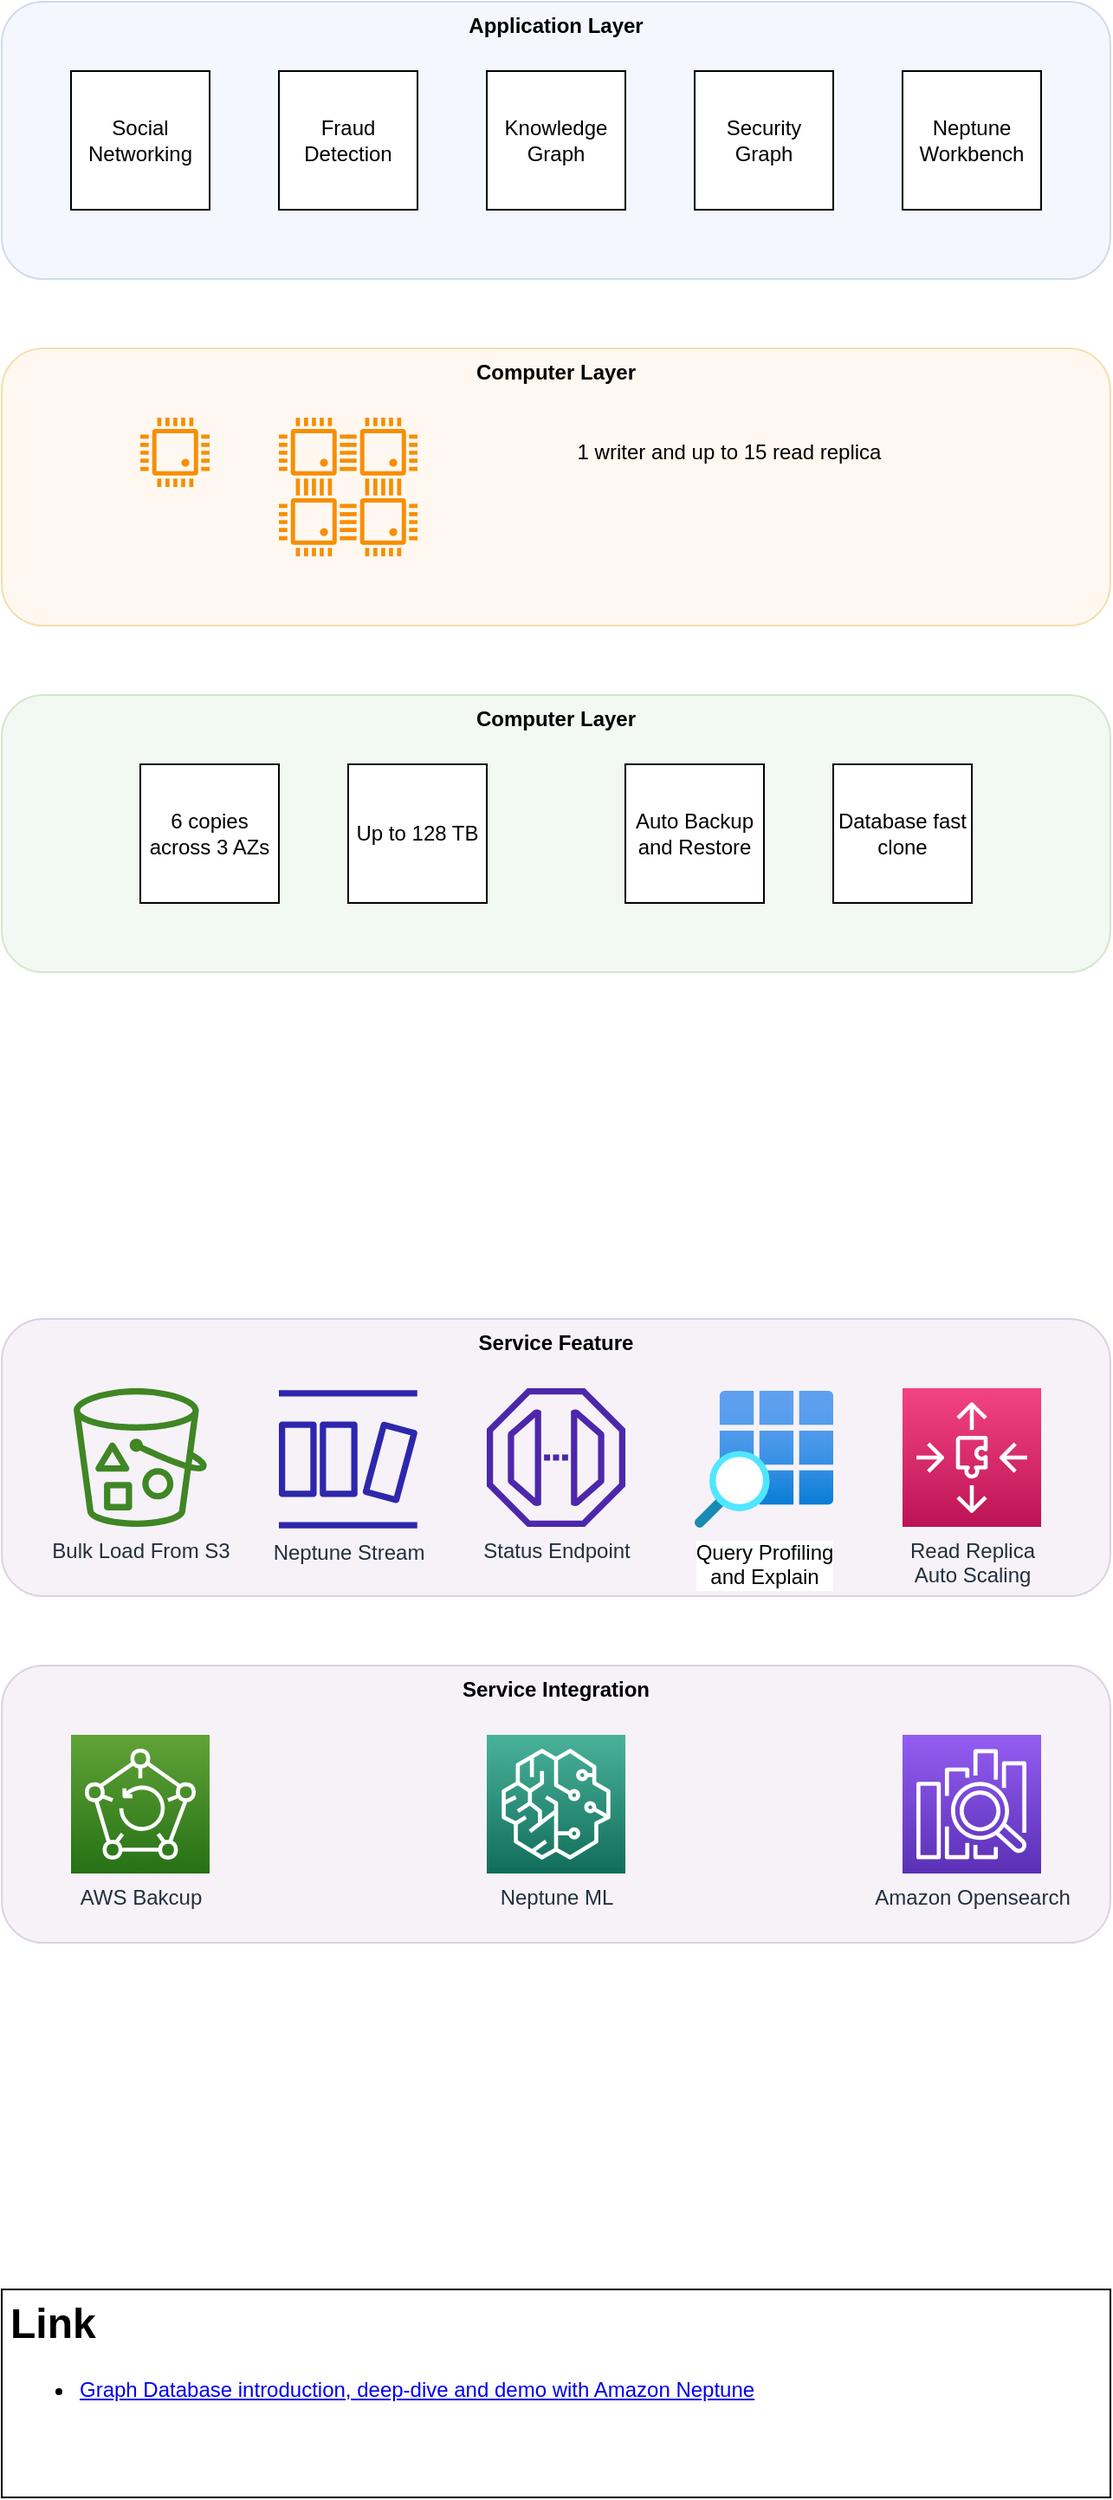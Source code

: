 <mxfile version="17.4.2" type="device"><diagram id="Q2AkpJx8YKlc3DfSn2a_" name="Page-1"><mxGraphModel dx="956" dy="727" grid="1" gridSize="10" guides="1" tooltips="1" connect="1" arrows="1" fold="1" page="1" pageScale="1" pageWidth="850" pageHeight="1100" math="0" shadow="0"><root><mxCell id="0"/><mxCell id="1" parent="0"/><mxCell id="FFnbNOj7bIRl6xwSznuu-34" value="Service Integration" style="rounded=1;whiteSpace=wrap;html=1;strokeColor=#9673a6;fillColor=#e1d5e7;verticalAlign=top;opacity=30;fontStyle=1;" parent="1" vertex="1"><mxGeometry x="80" y="1120" width="640" height="160" as="geometry"/></mxCell><mxCell id="FFnbNOj7bIRl6xwSznuu-33" value="Service Feature" style="rounded=1;whiteSpace=wrap;html=1;verticalAlign=top;opacity=30;fontStyle=1;fillColor=#e1d5e7;strokeColor=#9673a6;" parent="1" vertex="1"><mxGeometry x="80" y="920" width="640" height="160" as="geometry"/></mxCell><mxCell id="FFnbNOj7bIRl6xwSznuu-32" value="&lt;b&gt;Computer Layer&lt;/b&gt;" style="rounded=1;whiteSpace=wrap;html=1;strokeColor=#82b366;fillColor=#d5e8d4;verticalAlign=top;opacity=30;" parent="1" vertex="1"><mxGeometry x="80" y="560" width="640" height="160" as="geometry"/></mxCell><mxCell id="FFnbNOj7bIRl6xwSznuu-31" value="&lt;b&gt;Computer Layer&lt;/b&gt;" style="rounded=1;whiteSpace=wrap;html=1;strokeColor=#d79b00;fillColor=#ffe6cc;verticalAlign=top;opacity=30;" parent="1" vertex="1"><mxGeometry x="80" y="360" width="640" height="160" as="geometry"/></mxCell><mxCell id="FFnbNOj7bIRl6xwSznuu-29" value="&lt;b&gt;Application Layer&lt;/b&gt;" style="rounded=1;whiteSpace=wrap;html=1;strokeColor=#6c8ebf;fillColor=#dae8fc;verticalAlign=top;opacity=30;" parent="1" vertex="1"><mxGeometry x="80" y="160" width="640" height="160" as="geometry"/></mxCell><mxCell id="FFnbNOj7bIRl6xwSznuu-1" value="Social Networking" style="whiteSpace=wrap;html=1;aspect=fixed;" parent="1" vertex="1"><mxGeometry x="120" y="200" width="80" height="80" as="geometry"/></mxCell><mxCell id="FFnbNOj7bIRl6xwSznuu-2" value="Fraud Detection" style="whiteSpace=wrap;html=1;aspect=fixed;" parent="1" vertex="1"><mxGeometry x="240" y="200" width="80" height="80" as="geometry"/></mxCell><mxCell id="FFnbNOj7bIRl6xwSznuu-3" value="Knowledge Graph" style="whiteSpace=wrap;html=1;aspect=fixed;" parent="1" vertex="1"><mxGeometry x="360" y="200" width="80" height="80" as="geometry"/></mxCell><mxCell id="FFnbNOj7bIRl6xwSznuu-4" value="Security Graph" style="whiteSpace=wrap;html=1;aspect=fixed;" parent="1" vertex="1"><mxGeometry x="480" y="200" width="80" height="80" as="geometry"/></mxCell><mxCell id="FFnbNOj7bIRl6xwSznuu-5" value="Neptune Workbench" style="whiteSpace=wrap;html=1;aspect=fixed;" parent="1" vertex="1"><mxGeometry x="600" y="200" width="80" height="80" as="geometry"/></mxCell><mxCell id="FFnbNOj7bIRl6xwSznuu-6" value="&lt;h1&gt;Link&lt;/h1&gt;&lt;p&gt;&lt;ul&gt;&lt;li&gt;&lt;a href=&quot;https://pages.awscloud.com/Graph-Database-introduction-deep-dive-and-demo-with-Amazon-Neptune-_2022_VW_s46e01-DAT_OD.html&quot;&gt;Graph Database introduction, deep-dive and demo with Amazon Neptune&lt;/a&gt;&lt;/li&gt;&lt;/ul&gt;&lt;/p&gt;" style="text;html=1;strokeColor=default;fillColor=none;spacing=5;spacingTop=-20;whiteSpace=wrap;overflow=hidden;rounded=0;" parent="1" vertex="1"><mxGeometry x="80" y="1480" width="640" height="120" as="geometry"/></mxCell><mxCell id="FFnbNOj7bIRl6xwSznuu-7" value="" style="pointerEvents=1;shadow=0;dashed=0;html=1;strokeColor=none;fillColor=#F78E04;labelPosition=center;verticalLabelPosition=bottom;verticalAlign=top;align=center;outlineConnect=0;shape=mxgraph.veeam.cpu;" parent="1" vertex="1"><mxGeometry x="160" y="400" width="40" height="40" as="geometry"/></mxCell><mxCell id="FFnbNOj7bIRl6xwSznuu-10" value="1 writer and up to 15 read replica" style="text;html=1;strokeColor=none;fillColor=none;align=center;verticalAlign=middle;whiteSpace=wrap;rounded=0;" parent="1" vertex="1"><mxGeometry x="360" y="400" width="280" height="40" as="geometry"/></mxCell><mxCell id="FFnbNOj7bIRl6xwSznuu-11" value="" style="pointerEvents=1;shadow=0;dashed=0;html=1;strokeColor=none;fillColor=#F78E04;labelPosition=center;verticalLabelPosition=bottom;verticalAlign=top;align=center;outlineConnect=0;shape=mxgraph.veeam.cpu;" parent="1" vertex="1"><mxGeometry x="240" y="400" width="40" height="40" as="geometry"/></mxCell><mxCell id="FFnbNOj7bIRl6xwSznuu-12" value="" style="pointerEvents=1;shadow=0;dashed=0;html=1;strokeColor=none;fillColor=#F78E04;labelPosition=center;verticalLabelPosition=bottom;verticalAlign=top;align=center;outlineConnect=0;shape=mxgraph.veeam.cpu;" parent="1" vertex="1"><mxGeometry x="240" y="440" width="40" height="40" as="geometry"/></mxCell><mxCell id="FFnbNOj7bIRl6xwSznuu-13" value="" style="pointerEvents=1;shadow=0;dashed=0;html=1;strokeColor=none;fillColor=#F78E04;labelPosition=center;verticalLabelPosition=bottom;verticalAlign=top;align=center;outlineConnect=0;shape=mxgraph.veeam.cpu;" parent="1" vertex="1"><mxGeometry x="280" y="440" width="40" height="40" as="geometry"/></mxCell><mxCell id="FFnbNOj7bIRl6xwSznuu-14" value="" style="pointerEvents=1;shadow=0;dashed=0;html=1;strokeColor=none;fillColor=#F78E04;labelPosition=center;verticalLabelPosition=bottom;verticalAlign=top;align=center;outlineConnect=0;shape=mxgraph.veeam.cpu;" parent="1" vertex="1"><mxGeometry x="280" y="400" width="40" height="40" as="geometry"/></mxCell><mxCell id="FFnbNOj7bIRl6xwSznuu-15" value="6 copies across 3 AZs" style="whiteSpace=wrap;html=1;aspect=fixed;" parent="1" vertex="1"><mxGeometry x="160" y="600" width="80" height="80" as="geometry"/></mxCell><mxCell id="FFnbNOj7bIRl6xwSznuu-16" value="Up to 128 TB" style="whiteSpace=wrap;html=1;aspect=fixed;" parent="1" vertex="1"><mxGeometry x="280" y="600" width="80" height="80" as="geometry"/></mxCell><mxCell id="FFnbNOj7bIRl6xwSznuu-17" value="Auto Backup and Restore" style="whiteSpace=wrap;html=1;aspect=fixed;" parent="1" vertex="1"><mxGeometry x="440" y="600" width="80" height="80" as="geometry"/></mxCell><mxCell id="FFnbNOj7bIRl6xwSznuu-18" value="Database fast clone" style="whiteSpace=wrap;html=1;aspect=fixed;" parent="1" vertex="1"><mxGeometry x="560" y="600" width="80" height="80" as="geometry"/></mxCell><mxCell id="FFnbNOj7bIRl6xwSznuu-19" value="Bulk Load From S3" style="sketch=0;outlineConnect=0;fontColor=#232F3E;gradientColor=none;fillColor=#3F8624;strokeColor=none;dashed=0;verticalLabelPosition=bottom;verticalAlign=top;align=center;html=1;fontSize=12;fontStyle=0;pointerEvents=1;shape=mxgraph.aws4.bucket_with_objects;" parent="1" vertex="1"><mxGeometry x="120" y="960" width="80" height="80" as="geometry"/></mxCell><mxCell id="FFnbNOj7bIRl6xwSznuu-20" value="Neptune Stream" style="sketch=0;outlineConnect=0;fontColor=#232F3E;gradientColor=none;fillColor=#2E27AD;strokeColor=none;dashed=0;verticalLabelPosition=bottom;verticalAlign=top;align=center;html=1;fontSize=12;fontStyle=0;aspect=fixed;pointerEvents=1;shape=mxgraph.aws4.dynamodb_stream;" parent="1" vertex="1"><mxGeometry x="240" y="961" width="80" height="80" as="geometry"/></mxCell><mxCell id="FFnbNOj7bIRl6xwSznuu-21" value="Status Endpoint" style="sketch=0;outlineConnect=0;fontColor=#232F3E;gradientColor=none;fillColor=#4D27AA;strokeColor=none;dashed=0;verticalLabelPosition=bottom;verticalAlign=top;align=center;html=1;fontSize=12;fontStyle=0;aspect=fixed;pointerEvents=1;shape=mxgraph.aws4.endpoint;" parent="1" vertex="1"><mxGeometry x="360" y="960" width="80" height="80" as="geometry"/></mxCell><mxCell id="FFnbNOj7bIRl6xwSznuu-23" value="Query Profiling &lt;br&gt;and Explain" style="html=1;points=[];align=center;image;fontSize=12;image=img/lib/azure2/general/Search_Grid.svg;strokeColor=default;fillColor=#F78E04;" parent="1" vertex="1"><mxGeometry x="480" y="961" width="80" height="80" as="geometry"/></mxCell><mxCell id="FFnbNOj7bIRl6xwSznuu-24" value="Read Replica&lt;br&gt;Auto Scaling" style="sketch=0;points=[[0,0,0],[0.25,0,0],[0.5,0,0],[0.75,0,0],[1,0,0],[0,1,0],[0.25,1,0],[0.5,1,0],[0.75,1,0],[1,1,0],[0,0.25,0],[0,0.5,0],[0,0.75,0],[1,0.25,0],[1,0.5,0],[1,0.75,0]];points=[[0,0,0],[0.25,0,0],[0.5,0,0],[0.75,0,0],[1,0,0],[0,1,0],[0.25,1,0],[0.5,1,0],[0.75,1,0],[1,1,0],[0,0.25,0],[0,0.5,0],[0,0.75,0],[1,0.25,0],[1,0.5,0],[1,0.75,0]];outlineConnect=0;fontColor=#232F3E;gradientColor=#F34482;gradientDirection=north;fillColor=#BC1356;strokeColor=#ffffff;dashed=0;verticalLabelPosition=bottom;verticalAlign=top;align=center;html=1;fontSize=12;fontStyle=0;aspect=fixed;shape=mxgraph.aws4.resourceIcon;resIcon=mxgraph.aws4.application_auto_scaling;" parent="1" vertex="1"><mxGeometry x="600" y="960" width="80" height="80" as="geometry"/></mxCell><mxCell id="FFnbNOj7bIRl6xwSznuu-26" value="AWS Bakcup" style="sketch=0;points=[[0,0,0],[0.25,0,0],[0.5,0,0],[0.75,0,0],[1,0,0],[0,1,0],[0.25,1,0],[0.5,1,0],[0.75,1,0],[1,1,0],[0,0.25,0],[0,0.5,0],[0,0.75,0],[1,0.25,0],[1,0.5,0],[1,0.75,0]];outlineConnect=0;fontColor=#232F3E;gradientColor=#60A337;gradientDirection=north;fillColor=#277116;strokeColor=#ffffff;dashed=0;verticalLabelPosition=bottom;verticalAlign=top;align=center;html=1;fontSize=12;fontStyle=0;aspect=fixed;shape=mxgraph.aws4.resourceIcon;resIcon=mxgraph.aws4.backup;" parent="1" vertex="1"><mxGeometry x="120" y="1160" width="80" height="80" as="geometry"/></mxCell><mxCell id="FFnbNOj7bIRl6xwSznuu-27" value="Neptune ML" style="sketch=0;points=[[0,0,0],[0.25,0,0],[0.5,0,0],[0.75,0,0],[1,0,0],[0,1,0],[0.25,1,0],[0.5,1,0],[0.75,1,0],[1,1,0],[0,0.25,0],[0,0.5,0],[0,0.75,0],[1,0.25,0],[1,0.5,0],[1,0.75,0]];outlineConnect=0;fontColor=#232F3E;gradientColor=#4AB29A;gradientDirection=north;fillColor=#116D5B;strokeColor=#ffffff;dashed=0;verticalLabelPosition=bottom;verticalAlign=top;align=center;html=1;fontSize=12;fontStyle=0;aspect=fixed;shape=mxgraph.aws4.resourceIcon;resIcon=mxgraph.aws4.sagemaker;" parent="1" vertex="1"><mxGeometry x="360" y="1160" width="80" height="80" as="geometry"/></mxCell><mxCell id="FFnbNOj7bIRl6xwSznuu-28" value="Amazon Opensearch" style="sketch=0;points=[[0,0,0],[0.25,0,0],[0.5,0,0],[0.75,0,0],[1,0,0],[0,1,0],[0.25,1,0],[0.5,1,0],[0.75,1,0],[1,1,0],[0,0.25,0],[0,0.5,0],[0,0.75,0],[1,0.25,0],[1,0.5,0],[1,0.75,0]];outlineConnect=0;fontColor=#232F3E;gradientColor=#945DF2;gradientDirection=north;fillColor=#5A30B5;strokeColor=#ffffff;dashed=0;verticalLabelPosition=bottom;verticalAlign=top;align=center;html=1;fontSize=12;fontStyle=0;aspect=fixed;shape=mxgraph.aws4.resourceIcon;resIcon=mxgraph.aws4.elasticsearch_service;" parent="1" vertex="1"><mxGeometry x="600" y="1160" width="80" height="80" as="geometry"/></mxCell></root></mxGraphModel></diagram></mxfile>